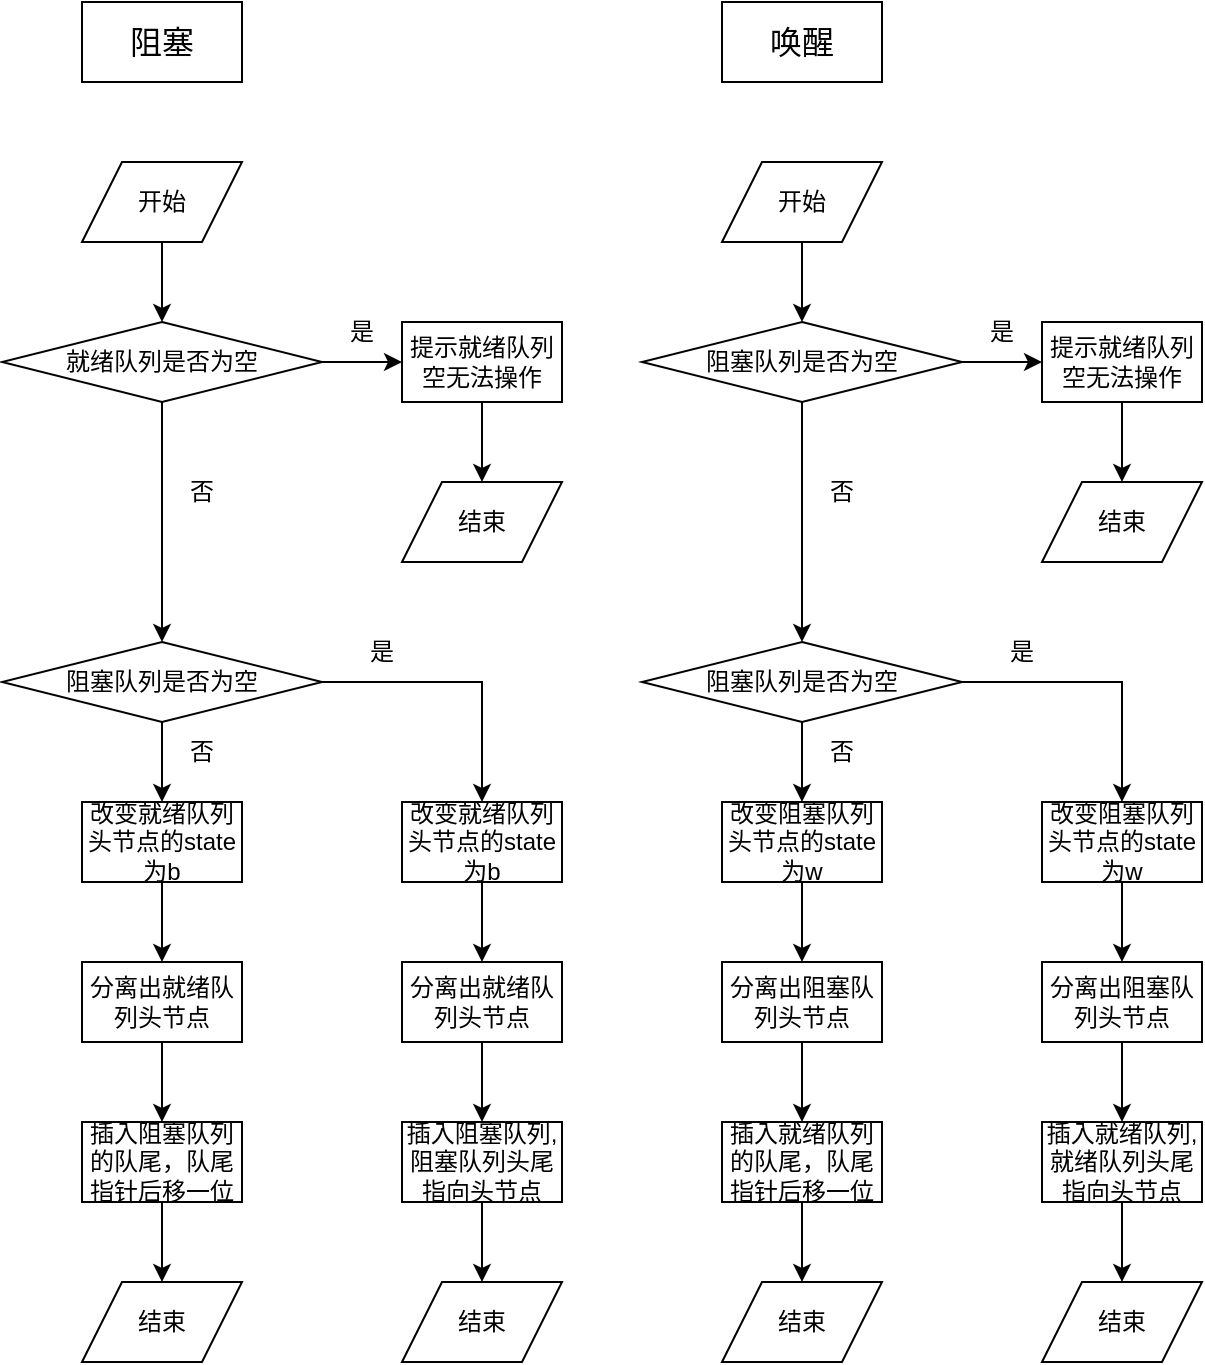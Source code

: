 <mxfile version="19.0.3" type="device"><diagram id="9czB4Lxqa1DEZXidDMtO" name="第 1 页"><mxGraphModel dx="1665" dy="154" grid="1" gridSize="10" guides="1" tooltips="1" connect="1" arrows="1" fold="1" page="0" pageScale="1" pageWidth="827" pageHeight="1169" background="none" math="0" shadow="0"><root><mxCell id="0"/><mxCell id="1" parent="0"/><mxCell id="VJZsaxylEKCb30qGDyyV-2" value="阻塞" style="rounded=0;whiteSpace=wrap;html=1;fontSize=16;" parent="1" vertex="1"><mxGeometry x="-560" y="520" width="80" height="40" as="geometry"/></mxCell><mxCell id="ljulGLSoDFtRhZBcXggu-39" style="edgeStyle=orthogonalEdgeStyle;rounded=0;orthogonalLoop=1;jettySize=auto;html=1;exitX=1;exitY=0.5;exitDx=0;exitDy=0;entryX=0;entryY=0.5;entryDx=0;entryDy=0;" edge="1" parent="1" source="ljulGLSoDFtRhZBcXggu-1" target="ljulGLSoDFtRhZBcXggu-6"><mxGeometry relative="1" as="geometry"/></mxCell><mxCell id="ljulGLSoDFtRhZBcXggu-42" style="edgeStyle=orthogonalEdgeStyle;rounded=0;orthogonalLoop=1;jettySize=auto;html=1;exitX=0.5;exitY=1;exitDx=0;exitDy=0;entryX=0.5;entryY=0;entryDx=0;entryDy=0;" edge="1" parent="1" source="ljulGLSoDFtRhZBcXggu-1" target="ljulGLSoDFtRhZBcXggu-9"><mxGeometry relative="1" as="geometry"/></mxCell><mxCell id="ljulGLSoDFtRhZBcXggu-1" value="就绪队列是否为空" style="rhombus;whiteSpace=wrap;html=1;" vertex="1" parent="1"><mxGeometry x="-600" y="680" width="160" height="40" as="geometry"/></mxCell><mxCell id="ljulGLSoDFtRhZBcXggu-40" style="edgeStyle=orthogonalEdgeStyle;rounded=0;orthogonalLoop=1;jettySize=auto;html=1;exitX=0.5;exitY=1;exitDx=0;exitDy=0;" edge="1" parent="1" source="ljulGLSoDFtRhZBcXggu-6" target="ljulGLSoDFtRhZBcXggu-8"><mxGeometry relative="1" as="geometry"/></mxCell><mxCell id="ljulGLSoDFtRhZBcXggu-6" value="提示就绪队列空无法操作" style="rounded=0;whiteSpace=wrap;html=1;" vertex="1" parent="1"><mxGeometry x="-400" y="680" width="80" height="40" as="geometry"/></mxCell><mxCell id="ljulGLSoDFtRhZBcXggu-38" style="edgeStyle=orthogonalEdgeStyle;rounded=0;orthogonalLoop=1;jettySize=auto;html=1;exitX=0.5;exitY=1;exitDx=0;exitDy=0;entryX=0.5;entryY=0;entryDx=0;entryDy=0;" edge="1" parent="1" source="ljulGLSoDFtRhZBcXggu-7" target="ljulGLSoDFtRhZBcXggu-1"><mxGeometry relative="1" as="geometry"/></mxCell><mxCell id="ljulGLSoDFtRhZBcXggu-7" value="开始" style="shape=parallelogram;perimeter=parallelogramPerimeter;whiteSpace=wrap;html=1;fixedSize=1;" vertex="1" parent="1"><mxGeometry x="-560" y="600" width="80" height="40" as="geometry"/></mxCell><mxCell id="ljulGLSoDFtRhZBcXggu-8" value="结束" style="shape=parallelogram;perimeter=parallelogramPerimeter;whiteSpace=wrap;html=1;fixedSize=1;" vertex="1" parent="1"><mxGeometry x="-400" y="760" width="80" height="40" as="geometry"/></mxCell><mxCell id="ljulGLSoDFtRhZBcXggu-46" style="edgeStyle=orthogonalEdgeStyle;rounded=0;orthogonalLoop=1;jettySize=auto;html=1;exitX=0.5;exitY=1;exitDx=0;exitDy=0;entryX=0.5;entryY=0;entryDx=0;entryDy=0;" edge="1" parent="1" source="ljulGLSoDFtRhZBcXggu-9" target="ljulGLSoDFtRhZBcXggu-14"><mxGeometry relative="1" as="geometry"/></mxCell><mxCell id="ljulGLSoDFtRhZBcXggu-50" style="edgeStyle=orthogonalEdgeStyle;rounded=0;orthogonalLoop=1;jettySize=auto;html=1;exitX=1;exitY=0.5;exitDx=0;exitDy=0;entryX=0.5;entryY=0;entryDx=0;entryDy=0;" edge="1" parent="1" source="ljulGLSoDFtRhZBcXggu-9" target="ljulGLSoDFtRhZBcXggu-10"><mxGeometry relative="1" as="geometry"/></mxCell><mxCell id="ljulGLSoDFtRhZBcXggu-9" value="阻塞队列是否为空" style="rhombus;whiteSpace=wrap;html=1;" vertex="1" parent="1"><mxGeometry x="-600" y="840" width="160" height="40" as="geometry"/></mxCell><mxCell id="ljulGLSoDFtRhZBcXggu-51" style="edgeStyle=orthogonalEdgeStyle;rounded=0;orthogonalLoop=1;jettySize=auto;html=1;exitX=0.5;exitY=1;exitDx=0;exitDy=0;entryX=0.5;entryY=0;entryDx=0;entryDy=0;" edge="1" parent="1" source="ljulGLSoDFtRhZBcXggu-10" target="ljulGLSoDFtRhZBcXggu-11"><mxGeometry relative="1" as="geometry"/></mxCell><mxCell id="ljulGLSoDFtRhZBcXggu-10" value="改变就绪队列头节点的state为b" style="rounded=0;whiteSpace=wrap;html=1;" vertex="1" parent="1"><mxGeometry x="-400" y="920" width="80" height="40" as="geometry"/></mxCell><mxCell id="ljulGLSoDFtRhZBcXggu-52" style="edgeStyle=orthogonalEdgeStyle;rounded=0;orthogonalLoop=1;jettySize=auto;html=1;exitX=0.5;exitY=1;exitDx=0;exitDy=0;entryX=0.5;entryY=0;entryDx=0;entryDy=0;" edge="1" parent="1" source="ljulGLSoDFtRhZBcXggu-11" target="ljulGLSoDFtRhZBcXggu-12"><mxGeometry relative="1" as="geometry"/></mxCell><mxCell id="ljulGLSoDFtRhZBcXggu-11" value="分离出就绪队列头节点" style="rounded=0;whiteSpace=wrap;html=1;" vertex="1" parent="1"><mxGeometry x="-400" y="1000" width="80" height="40" as="geometry"/></mxCell><mxCell id="ljulGLSoDFtRhZBcXggu-53" style="edgeStyle=orthogonalEdgeStyle;rounded=0;orthogonalLoop=1;jettySize=auto;html=1;exitX=0.5;exitY=1;exitDx=0;exitDy=0;entryX=0.5;entryY=0;entryDx=0;entryDy=0;" edge="1" parent="1" source="ljulGLSoDFtRhZBcXggu-12" target="ljulGLSoDFtRhZBcXggu-13"><mxGeometry relative="1" as="geometry"/></mxCell><mxCell id="ljulGLSoDFtRhZBcXggu-12" value="插入阻塞队列,阻塞队列头尾指向头节点" style="rounded=0;whiteSpace=wrap;html=1;" vertex="1" parent="1"><mxGeometry x="-400" y="1080" width="80" height="40" as="geometry"/></mxCell><mxCell id="ljulGLSoDFtRhZBcXggu-13" value="结束" style="shape=parallelogram;perimeter=parallelogramPerimeter;whiteSpace=wrap;html=1;fixedSize=1;" vertex="1" parent="1"><mxGeometry x="-400" y="1160" width="80" height="40" as="geometry"/></mxCell><mxCell id="ljulGLSoDFtRhZBcXggu-47" style="edgeStyle=orthogonalEdgeStyle;rounded=0;orthogonalLoop=1;jettySize=auto;html=1;exitX=0.5;exitY=1;exitDx=0;exitDy=0;entryX=0.5;entryY=0;entryDx=0;entryDy=0;" edge="1" parent="1" source="ljulGLSoDFtRhZBcXggu-14" target="ljulGLSoDFtRhZBcXggu-15"><mxGeometry relative="1" as="geometry"/></mxCell><mxCell id="ljulGLSoDFtRhZBcXggu-14" value="改变就绪队列头节点的state为b" style="rounded=0;whiteSpace=wrap;html=1;" vertex="1" parent="1"><mxGeometry x="-560" y="920" width="80" height="40" as="geometry"/></mxCell><mxCell id="ljulGLSoDFtRhZBcXggu-48" style="edgeStyle=orthogonalEdgeStyle;rounded=0;orthogonalLoop=1;jettySize=auto;html=1;exitX=0.5;exitY=1;exitDx=0;exitDy=0;" edge="1" parent="1" source="ljulGLSoDFtRhZBcXggu-15" target="ljulGLSoDFtRhZBcXggu-16"><mxGeometry relative="1" as="geometry"/></mxCell><mxCell id="ljulGLSoDFtRhZBcXggu-15" value="分离出就绪队列头节点" style="rounded=0;whiteSpace=wrap;html=1;" vertex="1" parent="1"><mxGeometry x="-560" y="1000" width="80" height="40" as="geometry"/></mxCell><mxCell id="ljulGLSoDFtRhZBcXggu-49" style="edgeStyle=orthogonalEdgeStyle;rounded=0;orthogonalLoop=1;jettySize=auto;html=1;exitX=0.5;exitY=1;exitDx=0;exitDy=0;entryX=0.5;entryY=0;entryDx=0;entryDy=0;" edge="1" parent="1" source="ljulGLSoDFtRhZBcXggu-16" target="ljulGLSoDFtRhZBcXggu-17"><mxGeometry relative="1" as="geometry"/></mxCell><mxCell id="ljulGLSoDFtRhZBcXggu-16" value="插入阻塞队列的队尾，队尾指针后移一位" style="rounded=0;whiteSpace=wrap;html=1;" vertex="1" parent="1"><mxGeometry x="-560" y="1080" width="80" height="40" as="geometry"/></mxCell><mxCell id="ljulGLSoDFtRhZBcXggu-17" value="结束" style="shape=parallelogram;perimeter=parallelogramPerimeter;whiteSpace=wrap;html=1;fixedSize=1;" vertex="1" parent="1"><mxGeometry x="-560" y="1160" width="80" height="40" as="geometry"/></mxCell><mxCell id="ljulGLSoDFtRhZBcXggu-54" style="edgeStyle=orthogonalEdgeStyle;rounded=0;orthogonalLoop=1;jettySize=auto;html=1;exitX=0.5;exitY=1;exitDx=0;exitDy=0;entryX=0.5;entryY=0;entryDx=0;entryDy=0;" edge="1" parent="1" source="ljulGLSoDFtRhZBcXggu-19" target="ljulGLSoDFtRhZBcXggu-23"><mxGeometry relative="1" as="geometry"/></mxCell><mxCell id="ljulGLSoDFtRhZBcXggu-56" style="edgeStyle=orthogonalEdgeStyle;rounded=0;orthogonalLoop=1;jettySize=auto;html=1;exitX=1;exitY=0.5;exitDx=0;exitDy=0;entryX=0;entryY=0.5;entryDx=0;entryDy=0;" edge="1" parent="1" source="ljulGLSoDFtRhZBcXggu-19" target="ljulGLSoDFtRhZBcXggu-20"><mxGeometry relative="1" as="geometry"/></mxCell><mxCell id="ljulGLSoDFtRhZBcXggu-19" value="阻塞队列是否为空" style="rhombus;whiteSpace=wrap;html=1;" vertex="1" parent="1"><mxGeometry x="-280" y="680" width="160" height="40" as="geometry"/></mxCell><mxCell id="ljulGLSoDFtRhZBcXggu-57" style="edgeStyle=orthogonalEdgeStyle;rounded=0;orthogonalLoop=1;jettySize=auto;html=1;exitX=0.5;exitY=1;exitDx=0;exitDy=0;entryX=0.5;entryY=0;entryDx=0;entryDy=0;" edge="1" parent="1" source="ljulGLSoDFtRhZBcXggu-20" target="ljulGLSoDFtRhZBcXggu-22"><mxGeometry relative="1" as="geometry"/></mxCell><mxCell id="ljulGLSoDFtRhZBcXggu-20" value="提示就绪队列空无法操作" style="rounded=0;whiteSpace=wrap;html=1;" vertex="1" parent="1"><mxGeometry x="-80" y="680" width="80" height="40" as="geometry"/></mxCell><mxCell id="ljulGLSoDFtRhZBcXggu-74" style="edgeStyle=orthogonalEdgeStyle;rounded=0;orthogonalLoop=1;jettySize=auto;html=1;exitX=0.5;exitY=1;exitDx=0;exitDy=0;entryX=0.5;entryY=0;entryDx=0;entryDy=0;" edge="1" parent="1" source="ljulGLSoDFtRhZBcXggu-21" target="ljulGLSoDFtRhZBcXggu-19"><mxGeometry relative="1" as="geometry"/></mxCell><mxCell id="ljulGLSoDFtRhZBcXggu-21" value="开始" style="shape=parallelogram;perimeter=parallelogramPerimeter;whiteSpace=wrap;html=1;fixedSize=1;" vertex="1" parent="1"><mxGeometry x="-240" y="600" width="80" height="40" as="geometry"/></mxCell><mxCell id="ljulGLSoDFtRhZBcXggu-22" value="结束" style="shape=parallelogram;perimeter=parallelogramPerimeter;whiteSpace=wrap;html=1;fixedSize=1;" vertex="1" parent="1"><mxGeometry x="-80" y="760" width="80" height="40" as="geometry"/></mxCell><mxCell id="ljulGLSoDFtRhZBcXggu-58" style="edgeStyle=orthogonalEdgeStyle;rounded=0;orthogonalLoop=1;jettySize=auto;html=1;exitX=0.5;exitY=1;exitDx=0;exitDy=0;entryX=0.5;entryY=0;entryDx=0;entryDy=0;" edge="1" parent="1" source="ljulGLSoDFtRhZBcXggu-23" target="ljulGLSoDFtRhZBcXggu-28"><mxGeometry relative="1" as="geometry"/></mxCell><mxCell id="ljulGLSoDFtRhZBcXggu-68" style="edgeStyle=orthogonalEdgeStyle;rounded=0;orthogonalLoop=1;jettySize=auto;html=1;exitX=1;exitY=0.5;exitDx=0;exitDy=0;" edge="1" parent="1" source="ljulGLSoDFtRhZBcXggu-23" target="ljulGLSoDFtRhZBcXggu-35"><mxGeometry relative="1" as="geometry"/></mxCell><mxCell id="ljulGLSoDFtRhZBcXggu-23" value="阻塞队列是否为空" style="rhombus;whiteSpace=wrap;html=1;" vertex="1" parent="1"><mxGeometry x="-280" y="840" width="160" height="40" as="geometry"/></mxCell><mxCell id="ljulGLSoDFtRhZBcXggu-64" style="edgeStyle=orthogonalEdgeStyle;rounded=0;orthogonalLoop=1;jettySize=auto;html=1;exitX=0.5;exitY=1;exitDx=0;exitDy=0;entryX=0.5;entryY=0;entryDx=0;entryDy=0;" edge="1" parent="1" source="ljulGLSoDFtRhZBcXggu-26" target="ljulGLSoDFtRhZBcXggu-27"><mxGeometry relative="1" as="geometry"/></mxCell><mxCell id="ljulGLSoDFtRhZBcXggu-26" value="插入就绪队列,就绪队列头尾指向头节点" style="rounded=0;whiteSpace=wrap;html=1;" vertex="1" parent="1"><mxGeometry x="-80" y="1080" width="80" height="40" as="geometry"/></mxCell><mxCell id="ljulGLSoDFtRhZBcXggu-27" value="结束" style="shape=parallelogram;perimeter=parallelogramPerimeter;whiteSpace=wrap;html=1;fixedSize=1;" vertex="1" parent="1"><mxGeometry x="-80" y="1160" width="80" height="40" as="geometry"/></mxCell><mxCell id="ljulGLSoDFtRhZBcXggu-59" style="edgeStyle=orthogonalEdgeStyle;rounded=0;orthogonalLoop=1;jettySize=auto;html=1;exitX=0.5;exitY=1;exitDx=0;exitDy=0;" edge="1" parent="1" source="ljulGLSoDFtRhZBcXggu-28" target="ljulGLSoDFtRhZBcXggu-29"><mxGeometry relative="1" as="geometry"/></mxCell><mxCell id="ljulGLSoDFtRhZBcXggu-28" value="改变阻塞队列头节点的state为w" style="rounded=0;whiteSpace=wrap;html=1;" vertex="1" parent="1"><mxGeometry x="-240" y="920" width="80" height="40" as="geometry"/></mxCell><mxCell id="ljulGLSoDFtRhZBcXggu-60" style="edgeStyle=orthogonalEdgeStyle;rounded=0;orthogonalLoop=1;jettySize=auto;html=1;exitX=0.5;exitY=1;exitDx=0;exitDy=0;entryX=0.5;entryY=0;entryDx=0;entryDy=0;" edge="1" parent="1" source="ljulGLSoDFtRhZBcXggu-29" target="ljulGLSoDFtRhZBcXggu-30"><mxGeometry relative="1" as="geometry"/></mxCell><mxCell id="ljulGLSoDFtRhZBcXggu-29" value="分离出阻塞队列头节点" style="rounded=0;whiteSpace=wrap;html=1;" vertex="1" parent="1"><mxGeometry x="-240" y="1000" width="80" height="40" as="geometry"/></mxCell><mxCell id="ljulGLSoDFtRhZBcXggu-62" style="edgeStyle=orthogonalEdgeStyle;rounded=0;orthogonalLoop=1;jettySize=auto;html=1;exitX=0.5;exitY=1;exitDx=0;exitDy=0;" edge="1" parent="1" source="ljulGLSoDFtRhZBcXggu-30"><mxGeometry relative="1" as="geometry"><mxPoint x="-200" y="1120.167" as="targetPoint"/></mxGeometry></mxCell><mxCell id="ljulGLSoDFtRhZBcXggu-63" style="edgeStyle=orthogonalEdgeStyle;rounded=0;orthogonalLoop=1;jettySize=auto;html=1;exitX=0.5;exitY=1;exitDx=0;exitDy=0;entryX=0.5;entryY=0;entryDx=0;entryDy=0;" edge="1" parent="1" source="ljulGLSoDFtRhZBcXggu-30" target="ljulGLSoDFtRhZBcXggu-31"><mxGeometry relative="1" as="geometry"/></mxCell><mxCell id="ljulGLSoDFtRhZBcXggu-30" value="插入就绪队列的队尾，队尾指针后移一位" style="rounded=0;whiteSpace=wrap;html=1;" vertex="1" parent="1"><mxGeometry x="-240" y="1080" width="80" height="40" as="geometry"/></mxCell><mxCell id="ljulGLSoDFtRhZBcXggu-31" value="结束" style="shape=parallelogram;perimeter=parallelogramPerimeter;whiteSpace=wrap;html=1;fixedSize=1;" vertex="1" parent="1"><mxGeometry x="-240" y="1160" width="80" height="40" as="geometry"/></mxCell><mxCell id="ljulGLSoDFtRhZBcXggu-66" value="" style="edgeStyle=orthogonalEdgeStyle;rounded=0;orthogonalLoop=1;jettySize=auto;html=1;" edge="1" parent="1" source="ljulGLSoDFtRhZBcXggu-35" target="ljulGLSoDFtRhZBcXggu-36"><mxGeometry relative="1" as="geometry"/></mxCell><mxCell id="ljulGLSoDFtRhZBcXggu-35" value="改变阻塞队列头节点的state为w" style="rounded=0;whiteSpace=wrap;html=1;" vertex="1" parent="1"><mxGeometry x="-80" y="920" width="80" height="40" as="geometry"/></mxCell><mxCell id="ljulGLSoDFtRhZBcXggu-65" value="" style="edgeStyle=orthogonalEdgeStyle;rounded=0;orthogonalLoop=1;jettySize=auto;html=1;" edge="1" parent="1" source="ljulGLSoDFtRhZBcXggu-36" target="ljulGLSoDFtRhZBcXggu-26"><mxGeometry relative="1" as="geometry"/></mxCell><mxCell id="ljulGLSoDFtRhZBcXggu-36" value="分离出阻塞队列头节点" style="rounded=0;whiteSpace=wrap;html=1;" vertex="1" parent="1"><mxGeometry x="-80" y="1000" width="80" height="40" as="geometry"/></mxCell><mxCell id="ljulGLSoDFtRhZBcXggu-37" value="唤醒" style="rounded=0;whiteSpace=wrap;html=1;fontSize=16;" vertex="1" parent="1"><mxGeometry x="-240" y="520" width="80" height="40" as="geometry"/></mxCell><mxCell id="ljulGLSoDFtRhZBcXggu-41" value="是" style="text;html=1;strokeColor=none;fillColor=none;align=center;verticalAlign=middle;whiteSpace=wrap;rounded=0;" vertex="1" parent="1"><mxGeometry x="-450" y="670" width="60" height="30" as="geometry"/></mxCell><mxCell id="ljulGLSoDFtRhZBcXggu-43" value="否" style="text;html=1;strokeColor=none;fillColor=none;align=center;verticalAlign=middle;whiteSpace=wrap;rounded=0;" vertex="1" parent="1"><mxGeometry x="-530" y="750" width="60" height="30" as="geometry"/></mxCell><mxCell id="ljulGLSoDFtRhZBcXggu-44" value="否" style="text;html=1;strokeColor=none;fillColor=none;align=center;verticalAlign=middle;whiteSpace=wrap;rounded=0;" vertex="1" parent="1"><mxGeometry x="-210" y="750" width="60" height="30" as="geometry"/></mxCell><mxCell id="ljulGLSoDFtRhZBcXggu-45" value="是" style="text;html=1;strokeColor=none;fillColor=none;align=center;verticalAlign=middle;whiteSpace=wrap;rounded=0;" vertex="1" parent="1"><mxGeometry x="-130" y="670" width="60" height="30" as="geometry"/></mxCell><mxCell id="ljulGLSoDFtRhZBcXggu-67" value="是" style="text;html=1;strokeColor=none;fillColor=none;align=center;verticalAlign=middle;whiteSpace=wrap;rounded=0;" vertex="1" parent="1"><mxGeometry x="-440" y="830" width="60" height="30" as="geometry"/></mxCell><mxCell id="ljulGLSoDFtRhZBcXggu-69" value="是" style="text;html=1;strokeColor=none;fillColor=none;align=center;verticalAlign=middle;whiteSpace=wrap;rounded=0;" vertex="1" parent="1"><mxGeometry x="-120" y="830" width="60" height="30" as="geometry"/></mxCell><mxCell id="ljulGLSoDFtRhZBcXggu-70" value="否" style="text;html=1;strokeColor=none;fillColor=none;align=center;verticalAlign=middle;whiteSpace=wrap;rounded=0;" vertex="1" parent="1"><mxGeometry x="-530" y="880" width="60" height="30" as="geometry"/></mxCell><mxCell id="ljulGLSoDFtRhZBcXggu-71" value="否" style="text;html=1;strokeColor=none;fillColor=none;align=center;verticalAlign=middle;whiteSpace=wrap;rounded=0;" vertex="1" parent="1"><mxGeometry x="-210" y="880" width="60" height="30" as="geometry"/></mxCell></root></mxGraphModel></diagram></mxfile>